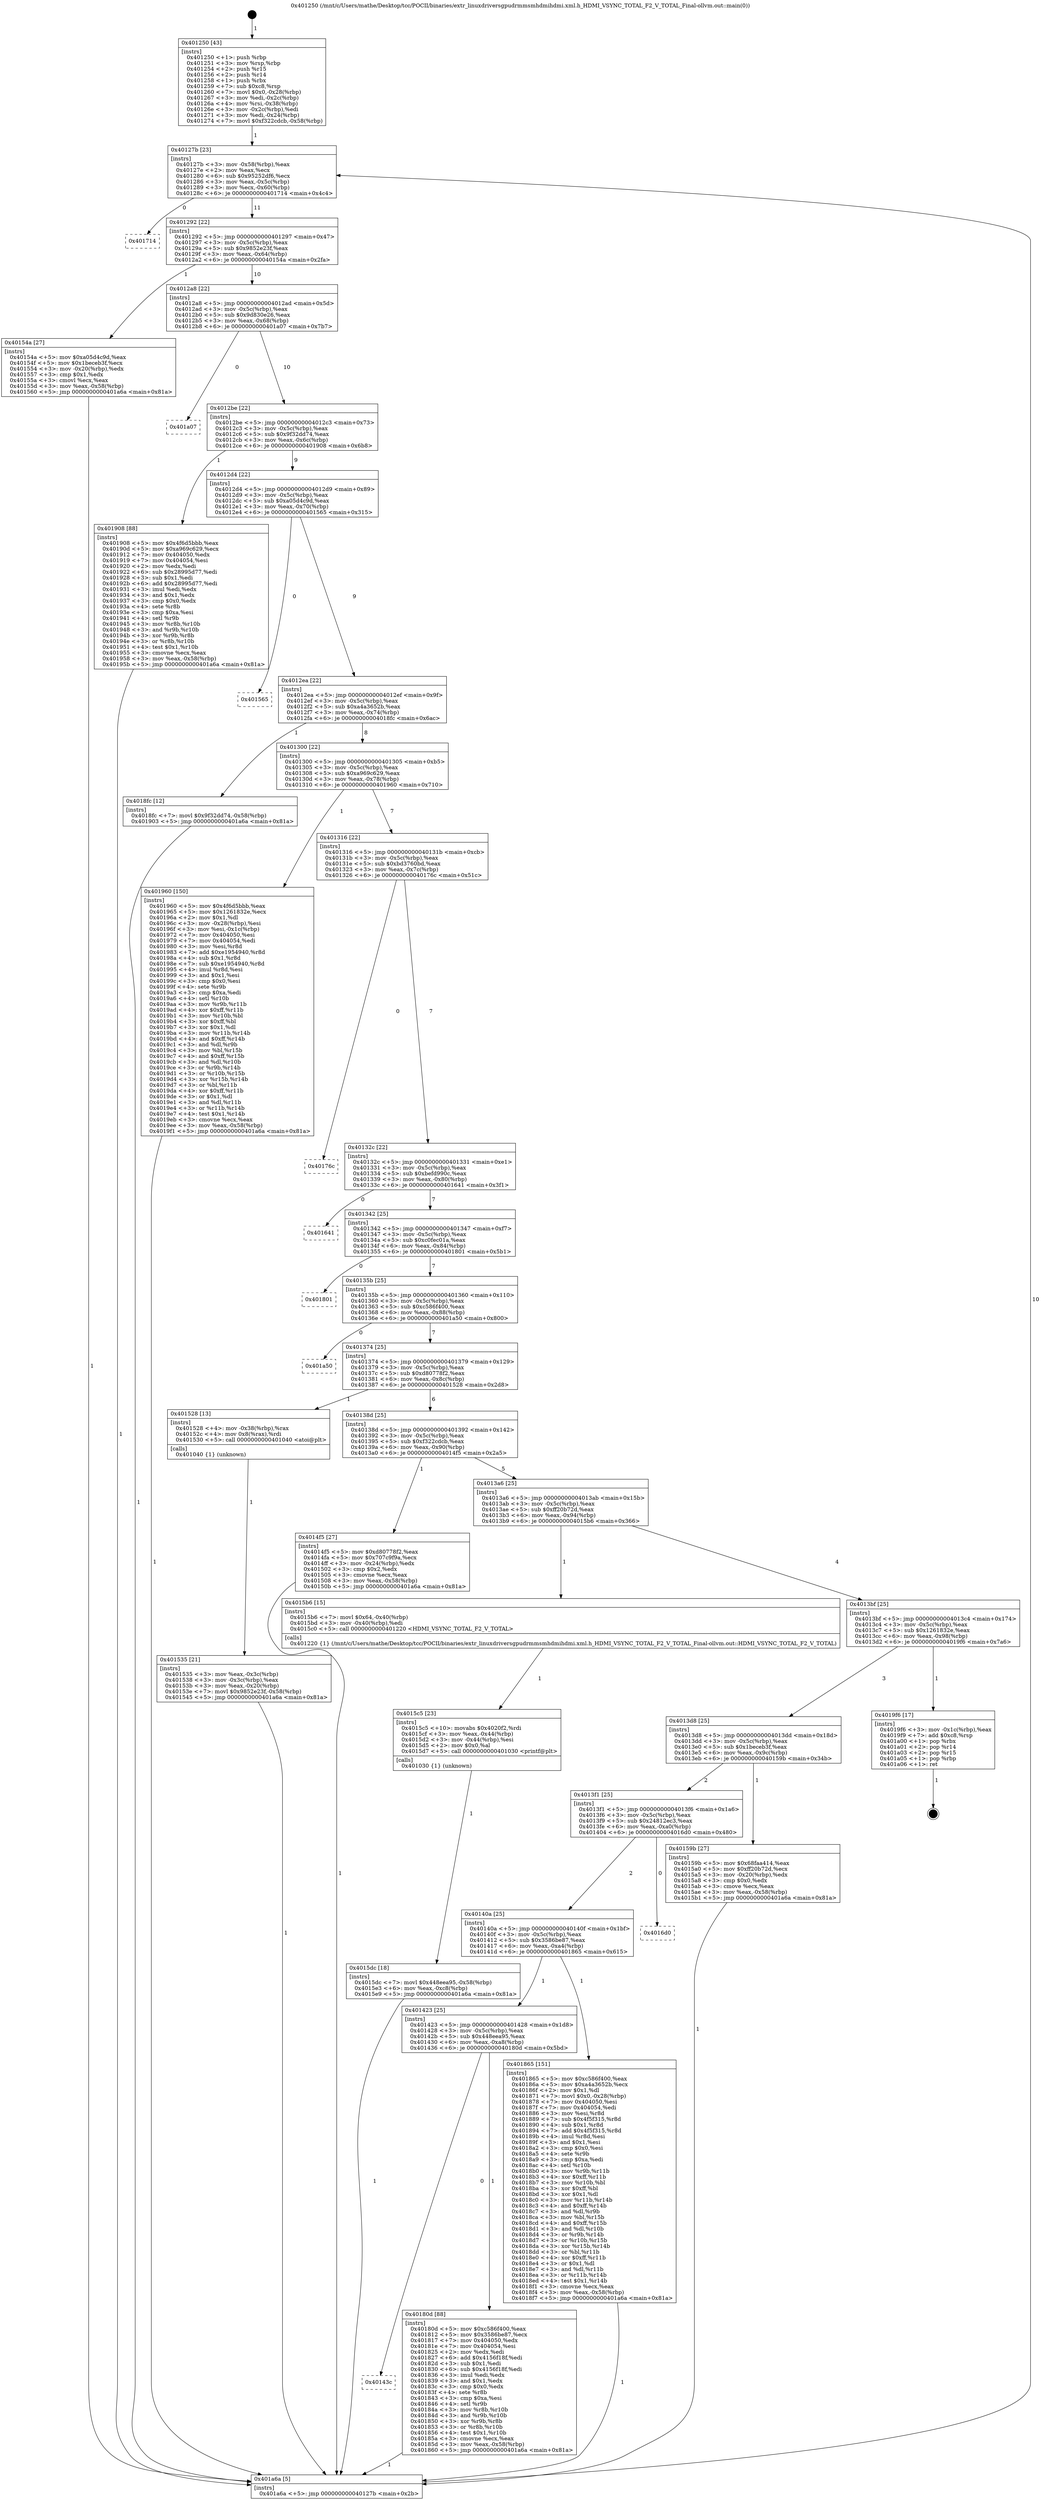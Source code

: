 digraph "0x401250" {
  label = "0x401250 (/mnt/c/Users/mathe/Desktop/tcc/POCII/binaries/extr_linuxdriversgpudrmmsmhdmihdmi.xml.h_HDMI_VSYNC_TOTAL_F2_V_TOTAL_Final-ollvm.out::main(0))"
  labelloc = "t"
  node[shape=record]

  Entry [label="",width=0.3,height=0.3,shape=circle,fillcolor=black,style=filled]
  "0x40127b" [label="{
     0x40127b [23]\l
     | [instrs]\l
     &nbsp;&nbsp;0x40127b \<+3\>: mov -0x58(%rbp),%eax\l
     &nbsp;&nbsp;0x40127e \<+2\>: mov %eax,%ecx\l
     &nbsp;&nbsp;0x401280 \<+6\>: sub $0x95252df6,%ecx\l
     &nbsp;&nbsp;0x401286 \<+3\>: mov %eax,-0x5c(%rbp)\l
     &nbsp;&nbsp;0x401289 \<+3\>: mov %ecx,-0x60(%rbp)\l
     &nbsp;&nbsp;0x40128c \<+6\>: je 0000000000401714 \<main+0x4c4\>\l
  }"]
  "0x401714" [label="{
     0x401714\l
  }", style=dashed]
  "0x401292" [label="{
     0x401292 [22]\l
     | [instrs]\l
     &nbsp;&nbsp;0x401292 \<+5\>: jmp 0000000000401297 \<main+0x47\>\l
     &nbsp;&nbsp;0x401297 \<+3\>: mov -0x5c(%rbp),%eax\l
     &nbsp;&nbsp;0x40129a \<+5\>: sub $0x9852e23f,%eax\l
     &nbsp;&nbsp;0x40129f \<+3\>: mov %eax,-0x64(%rbp)\l
     &nbsp;&nbsp;0x4012a2 \<+6\>: je 000000000040154a \<main+0x2fa\>\l
  }"]
  Exit [label="",width=0.3,height=0.3,shape=circle,fillcolor=black,style=filled,peripheries=2]
  "0x40154a" [label="{
     0x40154a [27]\l
     | [instrs]\l
     &nbsp;&nbsp;0x40154a \<+5\>: mov $0xa05d4c9d,%eax\l
     &nbsp;&nbsp;0x40154f \<+5\>: mov $0x1beceb3f,%ecx\l
     &nbsp;&nbsp;0x401554 \<+3\>: mov -0x20(%rbp),%edx\l
     &nbsp;&nbsp;0x401557 \<+3\>: cmp $0x1,%edx\l
     &nbsp;&nbsp;0x40155a \<+3\>: cmovl %ecx,%eax\l
     &nbsp;&nbsp;0x40155d \<+3\>: mov %eax,-0x58(%rbp)\l
     &nbsp;&nbsp;0x401560 \<+5\>: jmp 0000000000401a6a \<main+0x81a\>\l
  }"]
  "0x4012a8" [label="{
     0x4012a8 [22]\l
     | [instrs]\l
     &nbsp;&nbsp;0x4012a8 \<+5\>: jmp 00000000004012ad \<main+0x5d\>\l
     &nbsp;&nbsp;0x4012ad \<+3\>: mov -0x5c(%rbp),%eax\l
     &nbsp;&nbsp;0x4012b0 \<+5\>: sub $0x9d830e26,%eax\l
     &nbsp;&nbsp;0x4012b5 \<+3\>: mov %eax,-0x68(%rbp)\l
     &nbsp;&nbsp;0x4012b8 \<+6\>: je 0000000000401a07 \<main+0x7b7\>\l
  }"]
  "0x40143c" [label="{
     0x40143c\l
  }", style=dashed]
  "0x401a07" [label="{
     0x401a07\l
  }", style=dashed]
  "0x4012be" [label="{
     0x4012be [22]\l
     | [instrs]\l
     &nbsp;&nbsp;0x4012be \<+5\>: jmp 00000000004012c3 \<main+0x73\>\l
     &nbsp;&nbsp;0x4012c3 \<+3\>: mov -0x5c(%rbp),%eax\l
     &nbsp;&nbsp;0x4012c6 \<+5\>: sub $0x9f32dd74,%eax\l
     &nbsp;&nbsp;0x4012cb \<+3\>: mov %eax,-0x6c(%rbp)\l
     &nbsp;&nbsp;0x4012ce \<+6\>: je 0000000000401908 \<main+0x6b8\>\l
  }"]
  "0x40180d" [label="{
     0x40180d [88]\l
     | [instrs]\l
     &nbsp;&nbsp;0x40180d \<+5\>: mov $0xc586f400,%eax\l
     &nbsp;&nbsp;0x401812 \<+5\>: mov $0x3586be87,%ecx\l
     &nbsp;&nbsp;0x401817 \<+7\>: mov 0x404050,%edx\l
     &nbsp;&nbsp;0x40181e \<+7\>: mov 0x404054,%esi\l
     &nbsp;&nbsp;0x401825 \<+2\>: mov %edx,%edi\l
     &nbsp;&nbsp;0x401827 \<+6\>: add $0x4156f18f,%edi\l
     &nbsp;&nbsp;0x40182d \<+3\>: sub $0x1,%edi\l
     &nbsp;&nbsp;0x401830 \<+6\>: sub $0x4156f18f,%edi\l
     &nbsp;&nbsp;0x401836 \<+3\>: imul %edi,%edx\l
     &nbsp;&nbsp;0x401839 \<+3\>: and $0x1,%edx\l
     &nbsp;&nbsp;0x40183c \<+3\>: cmp $0x0,%edx\l
     &nbsp;&nbsp;0x40183f \<+4\>: sete %r8b\l
     &nbsp;&nbsp;0x401843 \<+3\>: cmp $0xa,%esi\l
     &nbsp;&nbsp;0x401846 \<+4\>: setl %r9b\l
     &nbsp;&nbsp;0x40184a \<+3\>: mov %r8b,%r10b\l
     &nbsp;&nbsp;0x40184d \<+3\>: and %r9b,%r10b\l
     &nbsp;&nbsp;0x401850 \<+3\>: xor %r9b,%r8b\l
     &nbsp;&nbsp;0x401853 \<+3\>: or %r8b,%r10b\l
     &nbsp;&nbsp;0x401856 \<+4\>: test $0x1,%r10b\l
     &nbsp;&nbsp;0x40185a \<+3\>: cmovne %ecx,%eax\l
     &nbsp;&nbsp;0x40185d \<+3\>: mov %eax,-0x58(%rbp)\l
     &nbsp;&nbsp;0x401860 \<+5\>: jmp 0000000000401a6a \<main+0x81a\>\l
  }"]
  "0x401908" [label="{
     0x401908 [88]\l
     | [instrs]\l
     &nbsp;&nbsp;0x401908 \<+5\>: mov $0x4f6d5bbb,%eax\l
     &nbsp;&nbsp;0x40190d \<+5\>: mov $0xa969c629,%ecx\l
     &nbsp;&nbsp;0x401912 \<+7\>: mov 0x404050,%edx\l
     &nbsp;&nbsp;0x401919 \<+7\>: mov 0x404054,%esi\l
     &nbsp;&nbsp;0x401920 \<+2\>: mov %edx,%edi\l
     &nbsp;&nbsp;0x401922 \<+6\>: sub $0x28995d77,%edi\l
     &nbsp;&nbsp;0x401928 \<+3\>: sub $0x1,%edi\l
     &nbsp;&nbsp;0x40192b \<+6\>: add $0x28995d77,%edi\l
     &nbsp;&nbsp;0x401931 \<+3\>: imul %edi,%edx\l
     &nbsp;&nbsp;0x401934 \<+3\>: and $0x1,%edx\l
     &nbsp;&nbsp;0x401937 \<+3\>: cmp $0x0,%edx\l
     &nbsp;&nbsp;0x40193a \<+4\>: sete %r8b\l
     &nbsp;&nbsp;0x40193e \<+3\>: cmp $0xa,%esi\l
     &nbsp;&nbsp;0x401941 \<+4\>: setl %r9b\l
     &nbsp;&nbsp;0x401945 \<+3\>: mov %r8b,%r10b\l
     &nbsp;&nbsp;0x401948 \<+3\>: and %r9b,%r10b\l
     &nbsp;&nbsp;0x40194b \<+3\>: xor %r9b,%r8b\l
     &nbsp;&nbsp;0x40194e \<+3\>: or %r8b,%r10b\l
     &nbsp;&nbsp;0x401951 \<+4\>: test $0x1,%r10b\l
     &nbsp;&nbsp;0x401955 \<+3\>: cmovne %ecx,%eax\l
     &nbsp;&nbsp;0x401958 \<+3\>: mov %eax,-0x58(%rbp)\l
     &nbsp;&nbsp;0x40195b \<+5\>: jmp 0000000000401a6a \<main+0x81a\>\l
  }"]
  "0x4012d4" [label="{
     0x4012d4 [22]\l
     | [instrs]\l
     &nbsp;&nbsp;0x4012d4 \<+5\>: jmp 00000000004012d9 \<main+0x89\>\l
     &nbsp;&nbsp;0x4012d9 \<+3\>: mov -0x5c(%rbp),%eax\l
     &nbsp;&nbsp;0x4012dc \<+5\>: sub $0xa05d4c9d,%eax\l
     &nbsp;&nbsp;0x4012e1 \<+3\>: mov %eax,-0x70(%rbp)\l
     &nbsp;&nbsp;0x4012e4 \<+6\>: je 0000000000401565 \<main+0x315\>\l
  }"]
  "0x401423" [label="{
     0x401423 [25]\l
     | [instrs]\l
     &nbsp;&nbsp;0x401423 \<+5\>: jmp 0000000000401428 \<main+0x1d8\>\l
     &nbsp;&nbsp;0x401428 \<+3\>: mov -0x5c(%rbp),%eax\l
     &nbsp;&nbsp;0x40142b \<+5\>: sub $0x448eea95,%eax\l
     &nbsp;&nbsp;0x401430 \<+6\>: mov %eax,-0xa8(%rbp)\l
     &nbsp;&nbsp;0x401436 \<+6\>: je 000000000040180d \<main+0x5bd\>\l
  }"]
  "0x401565" [label="{
     0x401565\l
  }", style=dashed]
  "0x4012ea" [label="{
     0x4012ea [22]\l
     | [instrs]\l
     &nbsp;&nbsp;0x4012ea \<+5\>: jmp 00000000004012ef \<main+0x9f\>\l
     &nbsp;&nbsp;0x4012ef \<+3\>: mov -0x5c(%rbp),%eax\l
     &nbsp;&nbsp;0x4012f2 \<+5\>: sub $0xa4a3652b,%eax\l
     &nbsp;&nbsp;0x4012f7 \<+3\>: mov %eax,-0x74(%rbp)\l
     &nbsp;&nbsp;0x4012fa \<+6\>: je 00000000004018fc \<main+0x6ac\>\l
  }"]
  "0x401865" [label="{
     0x401865 [151]\l
     | [instrs]\l
     &nbsp;&nbsp;0x401865 \<+5\>: mov $0xc586f400,%eax\l
     &nbsp;&nbsp;0x40186a \<+5\>: mov $0xa4a3652b,%ecx\l
     &nbsp;&nbsp;0x40186f \<+2\>: mov $0x1,%dl\l
     &nbsp;&nbsp;0x401871 \<+7\>: movl $0x0,-0x28(%rbp)\l
     &nbsp;&nbsp;0x401878 \<+7\>: mov 0x404050,%esi\l
     &nbsp;&nbsp;0x40187f \<+7\>: mov 0x404054,%edi\l
     &nbsp;&nbsp;0x401886 \<+3\>: mov %esi,%r8d\l
     &nbsp;&nbsp;0x401889 \<+7\>: sub $0x4f5f315,%r8d\l
     &nbsp;&nbsp;0x401890 \<+4\>: sub $0x1,%r8d\l
     &nbsp;&nbsp;0x401894 \<+7\>: add $0x4f5f315,%r8d\l
     &nbsp;&nbsp;0x40189b \<+4\>: imul %r8d,%esi\l
     &nbsp;&nbsp;0x40189f \<+3\>: and $0x1,%esi\l
     &nbsp;&nbsp;0x4018a2 \<+3\>: cmp $0x0,%esi\l
     &nbsp;&nbsp;0x4018a5 \<+4\>: sete %r9b\l
     &nbsp;&nbsp;0x4018a9 \<+3\>: cmp $0xa,%edi\l
     &nbsp;&nbsp;0x4018ac \<+4\>: setl %r10b\l
     &nbsp;&nbsp;0x4018b0 \<+3\>: mov %r9b,%r11b\l
     &nbsp;&nbsp;0x4018b3 \<+4\>: xor $0xff,%r11b\l
     &nbsp;&nbsp;0x4018b7 \<+3\>: mov %r10b,%bl\l
     &nbsp;&nbsp;0x4018ba \<+3\>: xor $0xff,%bl\l
     &nbsp;&nbsp;0x4018bd \<+3\>: xor $0x1,%dl\l
     &nbsp;&nbsp;0x4018c0 \<+3\>: mov %r11b,%r14b\l
     &nbsp;&nbsp;0x4018c3 \<+4\>: and $0xff,%r14b\l
     &nbsp;&nbsp;0x4018c7 \<+3\>: and %dl,%r9b\l
     &nbsp;&nbsp;0x4018ca \<+3\>: mov %bl,%r15b\l
     &nbsp;&nbsp;0x4018cd \<+4\>: and $0xff,%r15b\l
     &nbsp;&nbsp;0x4018d1 \<+3\>: and %dl,%r10b\l
     &nbsp;&nbsp;0x4018d4 \<+3\>: or %r9b,%r14b\l
     &nbsp;&nbsp;0x4018d7 \<+3\>: or %r10b,%r15b\l
     &nbsp;&nbsp;0x4018da \<+3\>: xor %r15b,%r14b\l
     &nbsp;&nbsp;0x4018dd \<+3\>: or %bl,%r11b\l
     &nbsp;&nbsp;0x4018e0 \<+4\>: xor $0xff,%r11b\l
     &nbsp;&nbsp;0x4018e4 \<+3\>: or $0x1,%dl\l
     &nbsp;&nbsp;0x4018e7 \<+3\>: and %dl,%r11b\l
     &nbsp;&nbsp;0x4018ea \<+3\>: or %r11b,%r14b\l
     &nbsp;&nbsp;0x4018ed \<+4\>: test $0x1,%r14b\l
     &nbsp;&nbsp;0x4018f1 \<+3\>: cmovne %ecx,%eax\l
     &nbsp;&nbsp;0x4018f4 \<+3\>: mov %eax,-0x58(%rbp)\l
     &nbsp;&nbsp;0x4018f7 \<+5\>: jmp 0000000000401a6a \<main+0x81a\>\l
  }"]
  "0x4018fc" [label="{
     0x4018fc [12]\l
     | [instrs]\l
     &nbsp;&nbsp;0x4018fc \<+7\>: movl $0x9f32dd74,-0x58(%rbp)\l
     &nbsp;&nbsp;0x401903 \<+5\>: jmp 0000000000401a6a \<main+0x81a\>\l
  }"]
  "0x401300" [label="{
     0x401300 [22]\l
     | [instrs]\l
     &nbsp;&nbsp;0x401300 \<+5\>: jmp 0000000000401305 \<main+0xb5\>\l
     &nbsp;&nbsp;0x401305 \<+3\>: mov -0x5c(%rbp),%eax\l
     &nbsp;&nbsp;0x401308 \<+5\>: sub $0xa969c629,%eax\l
     &nbsp;&nbsp;0x40130d \<+3\>: mov %eax,-0x78(%rbp)\l
     &nbsp;&nbsp;0x401310 \<+6\>: je 0000000000401960 \<main+0x710\>\l
  }"]
  "0x40140a" [label="{
     0x40140a [25]\l
     | [instrs]\l
     &nbsp;&nbsp;0x40140a \<+5\>: jmp 000000000040140f \<main+0x1bf\>\l
     &nbsp;&nbsp;0x40140f \<+3\>: mov -0x5c(%rbp),%eax\l
     &nbsp;&nbsp;0x401412 \<+5\>: sub $0x3586be87,%eax\l
     &nbsp;&nbsp;0x401417 \<+6\>: mov %eax,-0xa4(%rbp)\l
     &nbsp;&nbsp;0x40141d \<+6\>: je 0000000000401865 \<main+0x615\>\l
  }"]
  "0x401960" [label="{
     0x401960 [150]\l
     | [instrs]\l
     &nbsp;&nbsp;0x401960 \<+5\>: mov $0x4f6d5bbb,%eax\l
     &nbsp;&nbsp;0x401965 \<+5\>: mov $0x1261832e,%ecx\l
     &nbsp;&nbsp;0x40196a \<+2\>: mov $0x1,%dl\l
     &nbsp;&nbsp;0x40196c \<+3\>: mov -0x28(%rbp),%esi\l
     &nbsp;&nbsp;0x40196f \<+3\>: mov %esi,-0x1c(%rbp)\l
     &nbsp;&nbsp;0x401972 \<+7\>: mov 0x404050,%esi\l
     &nbsp;&nbsp;0x401979 \<+7\>: mov 0x404054,%edi\l
     &nbsp;&nbsp;0x401980 \<+3\>: mov %esi,%r8d\l
     &nbsp;&nbsp;0x401983 \<+7\>: add $0xe1954940,%r8d\l
     &nbsp;&nbsp;0x40198a \<+4\>: sub $0x1,%r8d\l
     &nbsp;&nbsp;0x40198e \<+7\>: sub $0xe1954940,%r8d\l
     &nbsp;&nbsp;0x401995 \<+4\>: imul %r8d,%esi\l
     &nbsp;&nbsp;0x401999 \<+3\>: and $0x1,%esi\l
     &nbsp;&nbsp;0x40199c \<+3\>: cmp $0x0,%esi\l
     &nbsp;&nbsp;0x40199f \<+4\>: sete %r9b\l
     &nbsp;&nbsp;0x4019a3 \<+3\>: cmp $0xa,%edi\l
     &nbsp;&nbsp;0x4019a6 \<+4\>: setl %r10b\l
     &nbsp;&nbsp;0x4019aa \<+3\>: mov %r9b,%r11b\l
     &nbsp;&nbsp;0x4019ad \<+4\>: xor $0xff,%r11b\l
     &nbsp;&nbsp;0x4019b1 \<+3\>: mov %r10b,%bl\l
     &nbsp;&nbsp;0x4019b4 \<+3\>: xor $0xff,%bl\l
     &nbsp;&nbsp;0x4019b7 \<+3\>: xor $0x1,%dl\l
     &nbsp;&nbsp;0x4019ba \<+3\>: mov %r11b,%r14b\l
     &nbsp;&nbsp;0x4019bd \<+4\>: and $0xff,%r14b\l
     &nbsp;&nbsp;0x4019c1 \<+3\>: and %dl,%r9b\l
     &nbsp;&nbsp;0x4019c4 \<+3\>: mov %bl,%r15b\l
     &nbsp;&nbsp;0x4019c7 \<+4\>: and $0xff,%r15b\l
     &nbsp;&nbsp;0x4019cb \<+3\>: and %dl,%r10b\l
     &nbsp;&nbsp;0x4019ce \<+3\>: or %r9b,%r14b\l
     &nbsp;&nbsp;0x4019d1 \<+3\>: or %r10b,%r15b\l
     &nbsp;&nbsp;0x4019d4 \<+3\>: xor %r15b,%r14b\l
     &nbsp;&nbsp;0x4019d7 \<+3\>: or %bl,%r11b\l
     &nbsp;&nbsp;0x4019da \<+4\>: xor $0xff,%r11b\l
     &nbsp;&nbsp;0x4019de \<+3\>: or $0x1,%dl\l
     &nbsp;&nbsp;0x4019e1 \<+3\>: and %dl,%r11b\l
     &nbsp;&nbsp;0x4019e4 \<+3\>: or %r11b,%r14b\l
     &nbsp;&nbsp;0x4019e7 \<+4\>: test $0x1,%r14b\l
     &nbsp;&nbsp;0x4019eb \<+3\>: cmovne %ecx,%eax\l
     &nbsp;&nbsp;0x4019ee \<+3\>: mov %eax,-0x58(%rbp)\l
     &nbsp;&nbsp;0x4019f1 \<+5\>: jmp 0000000000401a6a \<main+0x81a\>\l
  }"]
  "0x401316" [label="{
     0x401316 [22]\l
     | [instrs]\l
     &nbsp;&nbsp;0x401316 \<+5\>: jmp 000000000040131b \<main+0xcb\>\l
     &nbsp;&nbsp;0x40131b \<+3\>: mov -0x5c(%rbp),%eax\l
     &nbsp;&nbsp;0x40131e \<+5\>: sub $0xbd3760bd,%eax\l
     &nbsp;&nbsp;0x401323 \<+3\>: mov %eax,-0x7c(%rbp)\l
     &nbsp;&nbsp;0x401326 \<+6\>: je 000000000040176c \<main+0x51c\>\l
  }"]
  "0x4016d0" [label="{
     0x4016d0\l
  }", style=dashed]
  "0x40176c" [label="{
     0x40176c\l
  }", style=dashed]
  "0x40132c" [label="{
     0x40132c [22]\l
     | [instrs]\l
     &nbsp;&nbsp;0x40132c \<+5\>: jmp 0000000000401331 \<main+0xe1\>\l
     &nbsp;&nbsp;0x401331 \<+3\>: mov -0x5c(%rbp),%eax\l
     &nbsp;&nbsp;0x401334 \<+5\>: sub $0xbefd990c,%eax\l
     &nbsp;&nbsp;0x401339 \<+3\>: mov %eax,-0x80(%rbp)\l
     &nbsp;&nbsp;0x40133c \<+6\>: je 0000000000401641 \<main+0x3f1\>\l
  }"]
  "0x4015dc" [label="{
     0x4015dc [18]\l
     | [instrs]\l
     &nbsp;&nbsp;0x4015dc \<+7\>: movl $0x448eea95,-0x58(%rbp)\l
     &nbsp;&nbsp;0x4015e3 \<+6\>: mov %eax,-0xc8(%rbp)\l
     &nbsp;&nbsp;0x4015e9 \<+5\>: jmp 0000000000401a6a \<main+0x81a\>\l
  }"]
  "0x401641" [label="{
     0x401641\l
  }", style=dashed]
  "0x401342" [label="{
     0x401342 [25]\l
     | [instrs]\l
     &nbsp;&nbsp;0x401342 \<+5\>: jmp 0000000000401347 \<main+0xf7\>\l
     &nbsp;&nbsp;0x401347 \<+3\>: mov -0x5c(%rbp),%eax\l
     &nbsp;&nbsp;0x40134a \<+5\>: sub $0xc0fec01a,%eax\l
     &nbsp;&nbsp;0x40134f \<+6\>: mov %eax,-0x84(%rbp)\l
     &nbsp;&nbsp;0x401355 \<+6\>: je 0000000000401801 \<main+0x5b1\>\l
  }"]
  "0x4015c5" [label="{
     0x4015c5 [23]\l
     | [instrs]\l
     &nbsp;&nbsp;0x4015c5 \<+10\>: movabs $0x4020f2,%rdi\l
     &nbsp;&nbsp;0x4015cf \<+3\>: mov %eax,-0x44(%rbp)\l
     &nbsp;&nbsp;0x4015d2 \<+3\>: mov -0x44(%rbp),%esi\l
     &nbsp;&nbsp;0x4015d5 \<+2\>: mov $0x0,%al\l
     &nbsp;&nbsp;0x4015d7 \<+5\>: call 0000000000401030 \<printf@plt\>\l
     | [calls]\l
     &nbsp;&nbsp;0x401030 \{1\} (unknown)\l
  }"]
  "0x401801" [label="{
     0x401801\l
  }", style=dashed]
  "0x40135b" [label="{
     0x40135b [25]\l
     | [instrs]\l
     &nbsp;&nbsp;0x40135b \<+5\>: jmp 0000000000401360 \<main+0x110\>\l
     &nbsp;&nbsp;0x401360 \<+3\>: mov -0x5c(%rbp),%eax\l
     &nbsp;&nbsp;0x401363 \<+5\>: sub $0xc586f400,%eax\l
     &nbsp;&nbsp;0x401368 \<+6\>: mov %eax,-0x88(%rbp)\l
     &nbsp;&nbsp;0x40136e \<+6\>: je 0000000000401a50 \<main+0x800\>\l
  }"]
  "0x4013f1" [label="{
     0x4013f1 [25]\l
     | [instrs]\l
     &nbsp;&nbsp;0x4013f1 \<+5\>: jmp 00000000004013f6 \<main+0x1a6\>\l
     &nbsp;&nbsp;0x4013f6 \<+3\>: mov -0x5c(%rbp),%eax\l
     &nbsp;&nbsp;0x4013f9 \<+5\>: sub $0x24812ec3,%eax\l
     &nbsp;&nbsp;0x4013fe \<+6\>: mov %eax,-0xa0(%rbp)\l
     &nbsp;&nbsp;0x401404 \<+6\>: je 00000000004016d0 \<main+0x480\>\l
  }"]
  "0x401a50" [label="{
     0x401a50\l
  }", style=dashed]
  "0x401374" [label="{
     0x401374 [25]\l
     | [instrs]\l
     &nbsp;&nbsp;0x401374 \<+5\>: jmp 0000000000401379 \<main+0x129\>\l
     &nbsp;&nbsp;0x401379 \<+3\>: mov -0x5c(%rbp),%eax\l
     &nbsp;&nbsp;0x40137c \<+5\>: sub $0xd80778f2,%eax\l
     &nbsp;&nbsp;0x401381 \<+6\>: mov %eax,-0x8c(%rbp)\l
     &nbsp;&nbsp;0x401387 \<+6\>: je 0000000000401528 \<main+0x2d8\>\l
  }"]
  "0x40159b" [label="{
     0x40159b [27]\l
     | [instrs]\l
     &nbsp;&nbsp;0x40159b \<+5\>: mov $0x68faa414,%eax\l
     &nbsp;&nbsp;0x4015a0 \<+5\>: mov $0xff20b72d,%ecx\l
     &nbsp;&nbsp;0x4015a5 \<+3\>: mov -0x20(%rbp),%edx\l
     &nbsp;&nbsp;0x4015a8 \<+3\>: cmp $0x0,%edx\l
     &nbsp;&nbsp;0x4015ab \<+3\>: cmove %ecx,%eax\l
     &nbsp;&nbsp;0x4015ae \<+3\>: mov %eax,-0x58(%rbp)\l
     &nbsp;&nbsp;0x4015b1 \<+5\>: jmp 0000000000401a6a \<main+0x81a\>\l
  }"]
  "0x401528" [label="{
     0x401528 [13]\l
     | [instrs]\l
     &nbsp;&nbsp;0x401528 \<+4\>: mov -0x38(%rbp),%rax\l
     &nbsp;&nbsp;0x40152c \<+4\>: mov 0x8(%rax),%rdi\l
     &nbsp;&nbsp;0x401530 \<+5\>: call 0000000000401040 \<atoi@plt\>\l
     | [calls]\l
     &nbsp;&nbsp;0x401040 \{1\} (unknown)\l
  }"]
  "0x40138d" [label="{
     0x40138d [25]\l
     | [instrs]\l
     &nbsp;&nbsp;0x40138d \<+5\>: jmp 0000000000401392 \<main+0x142\>\l
     &nbsp;&nbsp;0x401392 \<+3\>: mov -0x5c(%rbp),%eax\l
     &nbsp;&nbsp;0x401395 \<+5\>: sub $0xf322cdcb,%eax\l
     &nbsp;&nbsp;0x40139a \<+6\>: mov %eax,-0x90(%rbp)\l
     &nbsp;&nbsp;0x4013a0 \<+6\>: je 00000000004014f5 \<main+0x2a5\>\l
  }"]
  "0x4013d8" [label="{
     0x4013d8 [25]\l
     | [instrs]\l
     &nbsp;&nbsp;0x4013d8 \<+5\>: jmp 00000000004013dd \<main+0x18d\>\l
     &nbsp;&nbsp;0x4013dd \<+3\>: mov -0x5c(%rbp),%eax\l
     &nbsp;&nbsp;0x4013e0 \<+5\>: sub $0x1beceb3f,%eax\l
     &nbsp;&nbsp;0x4013e5 \<+6\>: mov %eax,-0x9c(%rbp)\l
     &nbsp;&nbsp;0x4013eb \<+6\>: je 000000000040159b \<main+0x34b\>\l
  }"]
  "0x4014f5" [label="{
     0x4014f5 [27]\l
     | [instrs]\l
     &nbsp;&nbsp;0x4014f5 \<+5\>: mov $0xd80778f2,%eax\l
     &nbsp;&nbsp;0x4014fa \<+5\>: mov $0x707c9f9a,%ecx\l
     &nbsp;&nbsp;0x4014ff \<+3\>: mov -0x24(%rbp),%edx\l
     &nbsp;&nbsp;0x401502 \<+3\>: cmp $0x2,%edx\l
     &nbsp;&nbsp;0x401505 \<+3\>: cmovne %ecx,%eax\l
     &nbsp;&nbsp;0x401508 \<+3\>: mov %eax,-0x58(%rbp)\l
     &nbsp;&nbsp;0x40150b \<+5\>: jmp 0000000000401a6a \<main+0x81a\>\l
  }"]
  "0x4013a6" [label="{
     0x4013a6 [25]\l
     | [instrs]\l
     &nbsp;&nbsp;0x4013a6 \<+5\>: jmp 00000000004013ab \<main+0x15b\>\l
     &nbsp;&nbsp;0x4013ab \<+3\>: mov -0x5c(%rbp),%eax\l
     &nbsp;&nbsp;0x4013ae \<+5\>: sub $0xff20b72d,%eax\l
     &nbsp;&nbsp;0x4013b3 \<+6\>: mov %eax,-0x94(%rbp)\l
     &nbsp;&nbsp;0x4013b9 \<+6\>: je 00000000004015b6 \<main+0x366\>\l
  }"]
  "0x401a6a" [label="{
     0x401a6a [5]\l
     | [instrs]\l
     &nbsp;&nbsp;0x401a6a \<+5\>: jmp 000000000040127b \<main+0x2b\>\l
  }"]
  "0x401250" [label="{
     0x401250 [43]\l
     | [instrs]\l
     &nbsp;&nbsp;0x401250 \<+1\>: push %rbp\l
     &nbsp;&nbsp;0x401251 \<+3\>: mov %rsp,%rbp\l
     &nbsp;&nbsp;0x401254 \<+2\>: push %r15\l
     &nbsp;&nbsp;0x401256 \<+2\>: push %r14\l
     &nbsp;&nbsp;0x401258 \<+1\>: push %rbx\l
     &nbsp;&nbsp;0x401259 \<+7\>: sub $0xc8,%rsp\l
     &nbsp;&nbsp;0x401260 \<+7\>: movl $0x0,-0x28(%rbp)\l
     &nbsp;&nbsp;0x401267 \<+3\>: mov %edi,-0x2c(%rbp)\l
     &nbsp;&nbsp;0x40126a \<+4\>: mov %rsi,-0x38(%rbp)\l
     &nbsp;&nbsp;0x40126e \<+3\>: mov -0x2c(%rbp),%edi\l
     &nbsp;&nbsp;0x401271 \<+3\>: mov %edi,-0x24(%rbp)\l
     &nbsp;&nbsp;0x401274 \<+7\>: movl $0xf322cdcb,-0x58(%rbp)\l
  }"]
  "0x401535" [label="{
     0x401535 [21]\l
     | [instrs]\l
     &nbsp;&nbsp;0x401535 \<+3\>: mov %eax,-0x3c(%rbp)\l
     &nbsp;&nbsp;0x401538 \<+3\>: mov -0x3c(%rbp),%eax\l
     &nbsp;&nbsp;0x40153b \<+3\>: mov %eax,-0x20(%rbp)\l
     &nbsp;&nbsp;0x40153e \<+7\>: movl $0x9852e23f,-0x58(%rbp)\l
     &nbsp;&nbsp;0x401545 \<+5\>: jmp 0000000000401a6a \<main+0x81a\>\l
  }"]
  "0x4019f6" [label="{
     0x4019f6 [17]\l
     | [instrs]\l
     &nbsp;&nbsp;0x4019f6 \<+3\>: mov -0x1c(%rbp),%eax\l
     &nbsp;&nbsp;0x4019f9 \<+7\>: add $0xc8,%rsp\l
     &nbsp;&nbsp;0x401a00 \<+1\>: pop %rbx\l
     &nbsp;&nbsp;0x401a01 \<+2\>: pop %r14\l
     &nbsp;&nbsp;0x401a03 \<+2\>: pop %r15\l
     &nbsp;&nbsp;0x401a05 \<+1\>: pop %rbp\l
     &nbsp;&nbsp;0x401a06 \<+1\>: ret\l
  }"]
  "0x4015b6" [label="{
     0x4015b6 [15]\l
     | [instrs]\l
     &nbsp;&nbsp;0x4015b6 \<+7\>: movl $0x64,-0x40(%rbp)\l
     &nbsp;&nbsp;0x4015bd \<+3\>: mov -0x40(%rbp),%edi\l
     &nbsp;&nbsp;0x4015c0 \<+5\>: call 0000000000401220 \<HDMI_VSYNC_TOTAL_F2_V_TOTAL\>\l
     | [calls]\l
     &nbsp;&nbsp;0x401220 \{1\} (/mnt/c/Users/mathe/Desktop/tcc/POCII/binaries/extr_linuxdriversgpudrmmsmhdmihdmi.xml.h_HDMI_VSYNC_TOTAL_F2_V_TOTAL_Final-ollvm.out::HDMI_VSYNC_TOTAL_F2_V_TOTAL)\l
  }"]
  "0x4013bf" [label="{
     0x4013bf [25]\l
     | [instrs]\l
     &nbsp;&nbsp;0x4013bf \<+5\>: jmp 00000000004013c4 \<main+0x174\>\l
     &nbsp;&nbsp;0x4013c4 \<+3\>: mov -0x5c(%rbp),%eax\l
     &nbsp;&nbsp;0x4013c7 \<+5\>: sub $0x1261832e,%eax\l
     &nbsp;&nbsp;0x4013cc \<+6\>: mov %eax,-0x98(%rbp)\l
     &nbsp;&nbsp;0x4013d2 \<+6\>: je 00000000004019f6 \<main+0x7a6\>\l
  }"]
  Entry -> "0x401250" [label=" 1"]
  "0x40127b" -> "0x401714" [label=" 0"]
  "0x40127b" -> "0x401292" [label=" 11"]
  "0x4019f6" -> Exit [label=" 1"]
  "0x401292" -> "0x40154a" [label=" 1"]
  "0x401292" -> "0x4012a8" [label=" 10"]
  "0x401960" -> "0x401a6a" [label=" 1"]
  "0x4012a8" -> "0x401a07" [label=" 0"]
  "0x4012a8" -> "0x4012be" [label=" 10"]
  "0x401908" -> "0x401a6a" [label=" 1"]
  "0x4012be" -> "0x401908" [label=" 1"]
  "0x4012be" -> "0x4012d4" [label=" 9"]
  "0x4018fc" -> "0x401a6a" [label=" 1"]
  "0x4012d4" -> "0x401565" [label=" 0"]
  "0x4012d4" -> "0x4012ea" [label=" 9"]
  "0x40180d" -> "0x401a6a" [label=" 1"]
  "0x4012ea" -> "0x4018fc" [label=" 1"]
  "0x4012ea" -> "0x401300" [label=" 8"]
  "0x401423" -> "0x40143c" [label=" 0"]
  "0x401300" -> "0x401960" [label=" 1"]
  "0x401300" -> "0x401316" [label=" 7"]
  "0x401865" -> "0x401a6a" [label=" 1"]
  "0x401316" -> "0x40176c" [label=" 0"]
  "0x401316" -> "0x40132c" [label=" 7"]
  "0x40140a" -> "0x401423" [label=" 1"]
  "0x40132c" -> "0x401641" [label=" 0"]
  "0x40132c" -> "0x401342" [label=" 7"]
  "0x401423" -> "0x40180d" [label=" 1"]
  "0x401342" -> "0x401801" [label=" 0"]
  "0x401342" -> "0x40135b" [label=" 7"]
  "0x4013f1" -> "0x40140a" [label=" 2"]
  "0x40135b" -> "0x401a50" [label=" 0"]
  "0x40135b" -> "0x401374" [label=" 7"]
  "0x4013f1" -> "0x4016d0" [label=" 0"]
  "0x401374" -> "0x401528" [label=" 1"]
  "0x401374" -> "0x40138d" [label=" 6"]
  "0x40140a" -> "0x401865" [label=" 1"]
  "0x40138d" -> "0x4014f5" [label=" 1"]
  "0x40138d" -> "0x4013a6" [label=" 5"]
  "0x4014f5" -> "0x401a6a" [label=" 1"]
  "0x401250" -> "0x40127b" [label=" 1"]
  "0x401a6a" -> "0x40127b" [label=" 10"]
  "0x401528" -> "0x401535" [label=" 1"]
  "0x401535" -> "0x401a6a" [label=" 1"]
  "0x40154a" -> "0x401a6a" [label=" 1"]
  "0x4015c5" -> "0x4015dc" [label=" 1"]
  "0x4013a6" -> "0x4015b6" [label=" 1"]
  "0x4013a6" -> "0x4013bf" [label=" 4"]
  "0x4015b6" -> "0x4015c5" [label=" 1"]
  "0x4013bf" -> "0x4019f6" [label=" 1"]
  "0x4013bf" -> "0x4013d8" [label=" 3"]
  "0x4015dc" -> "0x401a6a" [label=" 1"]
  "0x4013d8" -> "0x40159b" [label=" 1"]
  "0x4013d8" -> "0x4013f1" [label=" 2"]
  "0x40159b" -> "0x401a6a" [label=" 1"]
}
